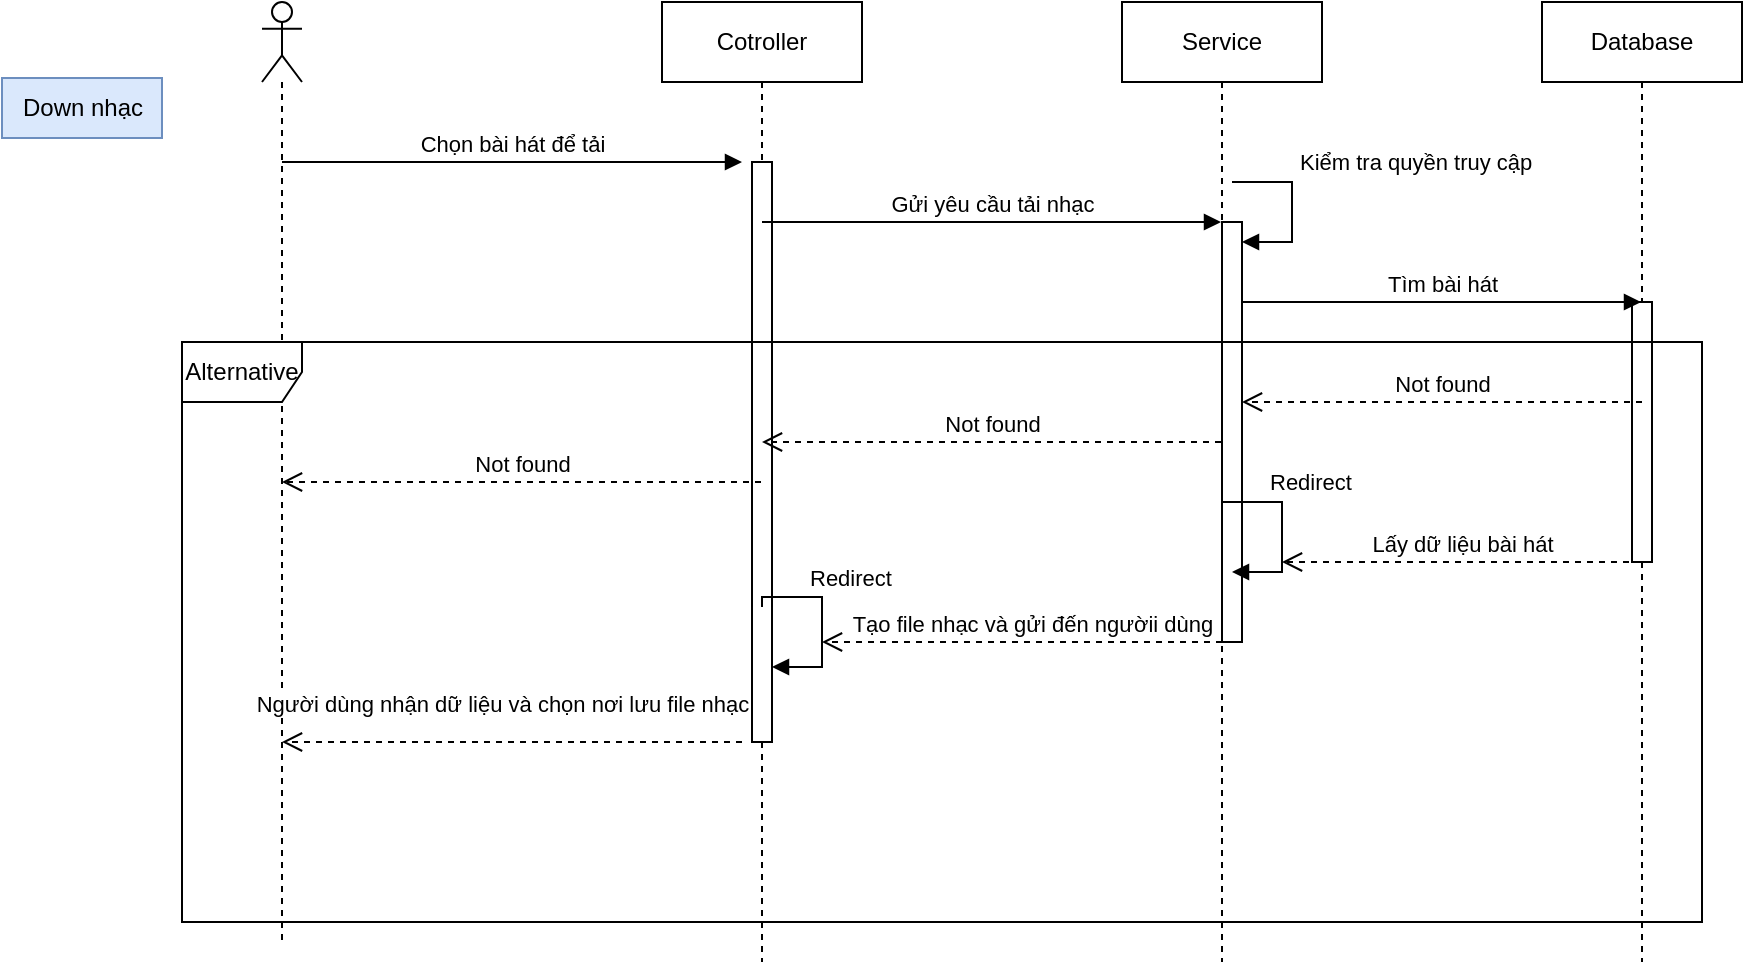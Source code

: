 <mxfile version="22.1.18" type="github">
  <diagram name="Trang-1" id="RymZUgubFaU2acNvvRYv">
    <mxGraphModel dx="1877" dy="565" grid="1" gridSize="10" guides="1" tooltips="1" connect="1" arrows="1" fold="1" page="1" pageScale="1" pageWidth="827" pageHeight="1169" math="0" shadow="0">
      <root>
        <mxCell id="0" />
        <mxCell id="1" parent="0" />
        <mxCell id="HhCZDBXbPNHoOm6aJu6r-1" value="" style="shape=umlLifeline;perimeter=lifelinePerimeter;whiteSpace=wrap;html=1;container=1;dropTarget=0;collapsible=0;recursiveResize=0;outlineConnect=0;portConstraint=eastwest;newEdgeStyle={&quot;curved&quot;:0,&quot;rounded&quot;:0};participant=umlActor;" vertex="1" parent="1">
          <mxGeometry x="-30" y="40" width="20" height="470" as="geometry" />
        </mxCell>
        <mxCell id="HhCZDBXbPNHoOm6aJu6r-2" value="Cotroller" style="shape=umlLifeline;perimeter=lifelinePerimeter;whiteSpace=wrap;html=1;container=1;dropTarget=0;collapsible=0;recursiveResize=0;outlineConnect=0;portConstraint=eastwest;newEdgeStyle={&quot;curved&quot;:0,&quot;rounded&quot;:0};" vertex="1" parent="1">
          <mxGeometry x="170" y="40" width="100" height="480" as="geometry" />
        </mxCell>
        <mxCell id="HhCZDBXbPNHoOm6aJu6r-18" value="" style="html=1;points=[[0,0,0,0,5],[0,1,0,0,-5],[1,0,0,0,5],[1,1,0,0,-5]];perimeter=orthogonalPerimeter;outlineConnect=0;targetShapes=umlLifeline;portConstraint=eastwest;newEdgeStyle={&quot;curved&quot;:0,&quot;rounded&quot;:0};" vertex="1" parent="HhCZDBXbPNHoOm6aJu6r-2">
          <mxGeometry x="45" y="80" width="10" height="290" as="geometry" />
        </mxCell>
        <mxCell id="HhCZDBXbPNHoOm6aJu6r-3" value="Service" style="shape=umlLifeline;perimeter=lifelinePerimeter;whiteSpace=wrap;html=1;container=1;dropTarget=0;collapsible=0;recursiveResize=0;outlineConnect=0;portConstraint=eastwest;newEdgeStyle={&quot;curved&quot;:0,&quot;rounded&quot;:0};" vertex="1" parent="1">
          <mxGeometry x="400" y="40" width="100" height="480" as="geometry" />
        </mxCell>
        <mxCell id="HhCZDBXbPNHoOm6aJu6r-9" value="" style="html=1;points=[[0,0,0,0,5],[0,1,0,0,-5],[1,0,0,0,5],[1,1,0,0,-5]];perimeter=orthogonalPerimeter;outlineConnect=0;targetShapes=umlLifeline;portConstraint=eastwest;newEdgeStyle={&quot;curved&quot;:0,&quot;rounded&quot;:0};" vertex="1" parent="HhCZDBXbPNHoOm6aJu6r-3">
          <mxGeometry x="50" y="110" width="10" height="210" as="geometry" />
        </mxCell>
        <mxCell id="HhCZDBXbPNHoOm6aJu6r-10" value="Kiểm tra quyền truy cập&amp;nbsp;" style="html=1;align=left;spacingLeft=2;endArrow=block;rounded=0;edgeStyle=orthogonalEdgeStyle;curved=0;rounded=0;" edge="1" target="HhCZDBXbPNHoOm6aJu6r-9" parent="HhCZDBXbPNHoOm6aJu6r-3">
          <mxGeometry x="-0.294" y="-10" relative="1" as="geometry">
            <mxPoint x="55" y="90" as="sourcePoint" />
            <Array as="points">
              <mxPoint x="85" y="120" />
            </Array>
            <mxPoint x="10" y="-10" as="offset" />
          </mxGeometry>
        </mxCell>
        <mxCell id="HhCZDBXbPNHoOm6aJu6r-4" value="Database" style="shape=umlLifeline;perimeter=lifelinePerimeter;whiteSpace=wrap;html=1;container=1;dropTarget=0;collapsible=0;recursiveResize=0;outlineConnect=0;portConstraint=eastwest;newEdgeStyle={&quot;curved&quot;:0,&quot;rounded&quot;:0};" vertex="1" parent="1">
          <mxGeometry x="610" y="40" width="100" height="480" as="geometry" />
        </mxCell>
        <mxCell id="HhCZDBXbPNHoOm6aJu6r-19" value="" style="html=1;points=[[0,0,0,0,5],[0,1,0,0,-5],[1,0,0,0,5],[1,1,0,0,-5]];perimeter=orthogonalPerimeter;outlineConnect=0;targetShapes=umlLifeline;portConstraint=eastwest;newEdgeStyle={&quot;curved&quot;:0,&quot;rounded&quot;:0};" vertex="1" parent="HhCZDBXbPNHoOm6aJu6r-4">
          <mxGeometry x="45" y="150" width="10" height="130" as="geometry" />
        </mxCell>
        <mxCell id="HhCZDBXbPNHoOm6aJu6r-6" value="Chọn bài hát để tải" style="html=1;verticalAlign=bottom;endArrow=block;curved=0;rounded=0;" edge="1" parent="1" source="HhCZDBXbPNHoOm6aJu6r-1">
          <mxGeometry width="80" relative="1" as="geometry">
            <mxPoint x="70" y="120" as="sourcePoint" />
            <mxPoint x="210" y="120" as="targetPoint" />
          </mxGeometry>
        </mxCell>
        <mxCell id="HhCZDBXbPNHoOm6aJu6r-8" value="Gửi yêu cầu tải nhạc" style="html=1;verticalAlign=bottom;endArrow=block;curved=0;rounded=0;" edge="1" parent="1" target="HhCZDBXbPNHoOm6aJu6r-3">
          <mxGeometry width="80" relative="1" as="geometry">
            <mxPoint x="220" y="150" as="sourcePoint" />
            <mxPoint x="350" y="150" as="targetPoint" />
          </mxGeometry>
        </mxCell>
        <mxCell id="HhCZDBXbPNHoOm6aJu6r-11" value="Tìm bài hát" style="html=1;verticalAlign=bottom;endArrow=block;curved=0;rounded=0;" edge="1" parent="1" target="HhCZDBXbPNHoOm6aJu6r-4">
          <mxGeometry width="80" relative="1" as="geometry">
            <mxPoint x="460" y="190" as="sourcePoint" />
            <mxPoint x="540" y="190" as="targetPoint" />
          </mxGeometry>
        </mxCell>
        <mxCell id="HhCZDBXbPNHoOm6aJu6r-12" value="Not found" style="html=1;verticalAlign=bottom;endArrow=open;dashed=1;endSize=8;curved=0;rounded=0;" edge="1" parent="1">
          <mxGeometry relative="1" as="geometry">
            <mxPoint x="660" y="240" as="sourcePoint" />
            <mxPoint x="460" y="240" as="targetPoint" />
          </mxGeometry>
        </mxCell>
        <mxCell id="HhCZDBXbPNHoOm6aJu6r-13" value="Not found" style="html=1;verticalAlign=bottom;endArrow=open;dashed=1;endSize=8;curved=0;rounded=0;" edge="1" parent="1">
          <mxGeometry relative="1" as="geometry">
            <mxPoint x="449.5" y="260" as="sourcePoint" />
            <mxPoint x="220" y="260" as="targetPoint" />
          </mxGeometry>
        </mxCell>
        <mxCell id="HhCZDBXbPNHoOm6aJu6r-14" value="Not found" style="html=1;verticalAlign=bottom;endArrow=open;dashed=1;endSize=8;curved=0;rounded=0;" edge="1" parent="1" source="HhCZDBXbPNHoOm6aJu6r-2" target="HhCZDBXbPNHoOm6aJu6r-1">
          <mxGeometry relative="1" as="geometry">
            <mxPoint x="280" y="284.5" as="sourcePoint" />
            <mxPoint x="70" y="284.5" as="targetPoint" />
          </mxGeometry>
        </mxCell>
        <mxCell id="HhCZDBXbPNHoOm6aJu6r-15" value="Lấy dữ liệu bài hát" style="html=1;verticalAlign=bottom;endArrow=open;dashed=1;endSize=8;curved=0;rounded=0;" edge="1" parent="1" source="HhCZDBXbPNHoOm6aJu6r-4">
          <mxGeometry relative="1" as="geometry">
            <mxPoint x="610" y="320" as="sourcePoint" />
            <mxPoint x="480" y="320" as="targetPoint" />
            <Array as="points">
              <mxPoint x="520" y="320" />
            </Array>
          </mxGeometry>
        </mxCell>
        <mxCell id="HhCZDBXbPNHoOm6aJu6r-16" value="Tạo file nhạc và gửi đến ngườii dùng" style="html=1;verticalAlign=bottom;endArrow=open;dashed=1;endSize=8;curved=0;rounded=0;" edge="1" parent="1">
          <mxGeometry x="-0.048" relative="1" as="geometry">
            <mxPoint x="450" y="360" as="sourcePoint" />
            <mxPoint x="250" y="360" as="targetPoint" />
            <mxPoint as="offset" />
          </mxGeometry>
        </mxCell>
        <mxCell id="HhCZDBXbPNHoOm6aJu6r-17" value="Người dùng nhận dữ liệu và chọn nơi lưu file nhạc" style="html=1;verticalAlign=bottom;endArrow=open;dashed=1;endSize=8;curved=0;rounded=0;align=center;" edge="1" parent="1">
          <mxGeometry x="0.043" y="-10" relative="1" as="geometry">
            <mxPoint x="210" y="410" as="sourcePoint" />
            <mxPoint x="-20" y="410" as="targetPoint" />
            <mxPoint as="offset" />
          </mxGeometry>
        </mxCell>
        <mxCell id="HhCZDBXbPNHoOm6aJu6r-21" value="Redirect" style="html=1;align=left;spacingLeft=2;endArrow=block;rounded=0;edgeStyle=orthogonalEdgeStyle;curved=0;rounded=0;" edge="1" parent="1">
          <mxGeometry x="-0.474" y="10" relative="1" as="geometry">
            <mxPoint x="450" y="295" as="sourcePoint" />
            <Array as="points">
              <mxPoint x="450" y="290" />
              <mxPoint x="480" y="290" />
              <mxPoint x="480" y="325" />
            </Array>
            <mxPoint x="455" y="325" as="targetPoint" />
            <mxPoint as="offset" />
          </mxGeometry>
        </mxCell>
        <mxCell id="HhCZDBXbPNHoOm6aJu6r-22" value="Alternative" style="shape=umlFrame;whiteSpace=wrap;html=1;pointerEvents=0;" vertex="1" parent="1">
          <mxGeometry x="-70" y="210" width="760" height="290" as="geometry" />
        </mxCell>
        <mxCell id="HhCZDBXbPNHoOm6aJu6r-23" value="Redirect" style="html=1;align=left;spacingLeft=2;endArrow=block;rounded=0;edgeStyle=orthogonalEdgeStyle;curved=0;rounded=0;" edge="1" parent="1">
          <mxGeometry x="-0.474" y="10" relative="1" as="geometry">
            <mxPoint x="220" y="342.5" as="sourcePoint" />
            <Array as="points">
              <mxPoint x="220" y="337.5" />
              <mxPoint x="250" y="337.5" />
              <mxPoint x="250" y="372.5" />
            </Array>
            <mxPoint x="225" y="372.5" as="targetPoint" />
            <mxPoint as="offset" />
          </mxGeometry>
        </mxCell>
        <mxCell id="HhCZDBXbPNHoOm6aJu6r-24" value="Down nhạc" style="text;html=1;align=center;verticalAlign=middle;resizable=0;points=[];autosize=1;strokeColor=#6c8ebf;fillColor=#dae8fc;" vertex="1" parent="1">
          <mxGeometry x="-160" y="78" width="80" height="30" as="geometry" />
        </mxCell>
      </root>
    </mxGraphModel>
  </diagram>
</mxfile>
